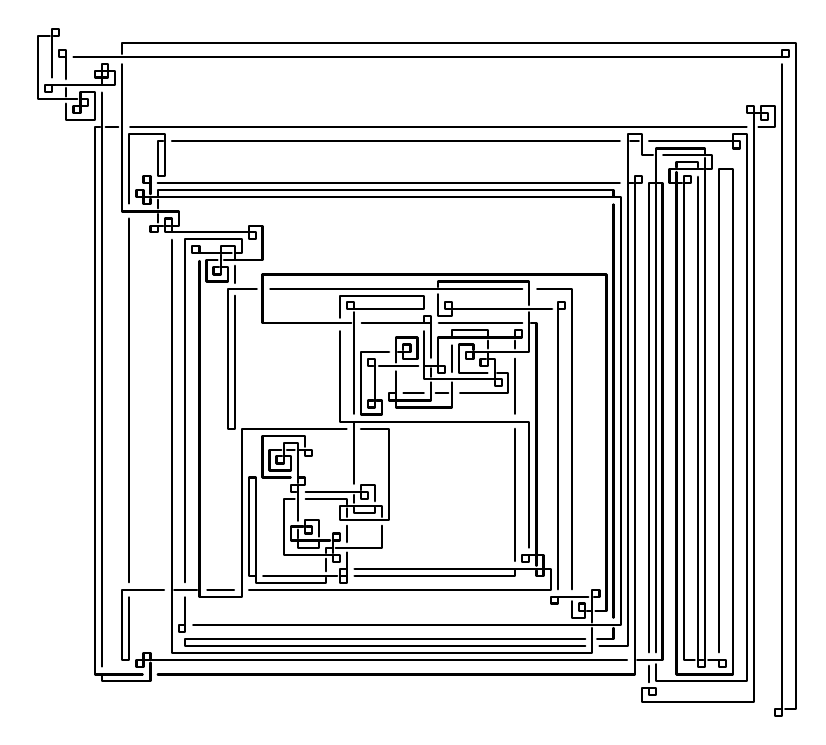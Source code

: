 \definecolor{linkcolor0}{rgb}{0, 0, 0}
\begin{tikzpicture}[line width=.8, line cap=round, line join=round]
  \begin{scope}[color=linkcolor0]
    \draw (8.46, 6.83) -- (8.46, 6.92) -- (8.55, 6.92) -- (8.55, 6.83) -- (8.48, 6.83);
    \draw (8.44, 6.83) -- (8.39, 6.83);
    \draw (8.36, 6.83) -- (8.28, 6.83) -- (8.28, 7.01) -- (8.37, 7.01);
    \draw (8.37, 7.01) -- (8.64, 7.01);
    \draw (8.64, 7.01) -- (8.71, 7.01);
    \draw (8.75, 7.01) -- (8.82, 7.01) -- (8.82, 7.19) -- (8.73, 7.19);
    \draw (8.73, 7.19) -- (8.20, 7.19);
    \draw (8.07, 7.19) -- (7.93, 7.19) -- (7.93, 7.36);
    \draw (7.93, 7.36) -- (7.93, 7.45) -- (7.75, 7.45) -- (7.75, 7.36);
    \draw (7.75, 7.36) -- (7.75, 6.83);
    \draw (7.75, 6.83) -- (7.75, 0.95) -- (7.39, 0.95);
    \draw (7.21, 0.95) -- (2.13, 0.95) -- (2.13, 1.04) -- (7.21, 1.04);
    \draw (7.36, 1.04) -- (7.57, 1.04) -- (7.57, 1.18);
    \draw (7.57, 1.31) -- (7.57, 6.56);
    \draw (7.57, 6.67) -- (7.57, 6.74) -- (1.78, 6.74) -- (1.78, 6.67);
    \draw (1.78, 6.62) -- (1.78, 6.51);
    \draw (1.78, 6.44) -- (1.78, 6.33);
    \draw (1.78, 6.28) -- (1.78, 6.21) -- (1.69, 6.21) -- (1.69, 6.29) -- (1.78, 6.29);
    \draw (1.78, 6.29) -- (1.85, 6.29);
    \draw (1.88, 6.29) -- (1.94, 6.29);
    \draw (1.97, 6.29) -- (2.05, 6.29) -- (2.05, 6.47) -- (1.78, 6.47);
    \draw (1.78, 6.47) -- (1.42, 6.47);
    \draw (1.42, 6.47) -- (1.33, 6.47) -- (1.33, 7.54);
    \draw (1.33, 7.54) -- (1.33, 8.34);
    \draw (1.33, 8.47) -- (1.33, 8.61) -- (9.89, 8.61) -- (9.89, 0.15) -- (9.75, 0.15);
    \draw (9.69, 0.15) -- (9.62, 0.15) -- (9.62, 0.06) -- (9.71, 0.06) -- (9.71, 0.15);
    \draw (9.71, 0.15) -- (9.71, 8.34);
    \draw (9.71, 8.45) -- (9.71, 8.52) -- (9.80, 8.52) -- (9.80, 8.43) -- (9.71, 8.43);
    \draw (9.71, 8.43) -- (1.33, 8.43);
    \draw (1.33, 8.43) -- (0.71, 8.43);
    \draw (0.60, 8.43) -- (0.53, 8.43) -- (0.53, 8.52) -- (0.62, 8.52) -- (0.62, 8.43);
    \draw (0.62, 8.43) -- (0.62, 8.15);
    \draw (0.62, 8.04) -- (0.62, 7.93);
    \draw (0.62, 7.84) -- (0.62, 7.63) -- (0.98, 7.63) -- (0.98, 7.99) -- (0.80, 7.99) -- (0.80, 7.90);
    \draw (0.80, 7.90) -- (0.80, 7.81);
    \draw (0.80, 7.81) -- (0.80, 7.72) -- (0.71, 7.72) -- (0.71, 7.81) -- (0.78, 7.81);
    \draw (0.82, 7.81) -- (0.89, 7.81) -- (0.89, 7.90) -- (0.82, 7.90);
    \draw (0.76, 7.90) -- (0.62, 7.90);
    \draw (0.62, 7.90) -- (0.26, 7.90) -- (0.26, 8.70) -- (0.41, 8.70);
    \draw (0.46, 8.70) -- (0.53, 8.70) -- (0.53, 8.79) -- (0.44, 8.79) -- (0.44, 8.70);
    \draw (0.44, 8.70) -- (0.44, 8.17);
    \draw (0.44, 8.06) -- (0.44, 7.99) -- (0.35, 7.99) -- (0.35, 8.08) -- (0.44, 8.08);
    \draw (0.44, 8.08) -- (0.62, 8.08);
    \draw (0.62, 8.08) -- (1.07, 8.08);
    \draw (1.07, 8.08) -- (1.24, 8.08) -- (1.24, 8.25) -- (1.15, 8.25);
    \draw (1.15, 8.25) -- (1.07, 8.25);
    \draw (1.07, 8.25) -- (0.98, 8.25) -- (0.98, 8.17) -- (1.07, 8.17);
    \draw (1.07, 8.17) -- (1.15, 8.17) -- (1.15, 8.24);
    \draw (1.15, 8.27) -- (1.15, 8.34) -- (1.07, 8.34) -- (1.07, 8.27);
    \draw (1.07, 8.24) -- (1.07, 8.18);
    \draw (1.07, 8.15) -- (1.07, 8.09);
    \draw (1.07, 7.98) -- (1.07, 7.54);
    \draw (1.07, 7.54) -- (1.07, 0.69);
    \draw (1.07, 0.58) -- (1.07, 0.51) -- (1.69, 0.51) -- (1.69, 0.59);
    \draw (1.69, 0.59) -- (1.69, 0.74);
    \draw (1.69, 0.79) -- (1.69, 0.86) -- (1.60, 0.86) -- (1.60, 0.79);
    \draw (1.60, 0.76) -- (1.60, 0.68) -- (1.51, 0.68) -- (1.51, 0.77) -- (1.60, 0.77);
    \draw (1.60, 0.77) -- (1.69, 0.77);
    \draw (1.69, 0.77) -- (7.74, 0.77);
    \draw (7.87, 0.77) -- (8.02, 0.77);
    \draw (8.02, 0.77) -- (8.11, 0.77);
    \draw (8.11, 0.77) -- (8.19, 0.77) -- (8.19, 6.83) -- (8.12, 6.83);
    \draw (8.09, 6.83) -- (8.02, 6.83) -- (8.02, 0.87);
    \draw (8.02, 0.70) -- (8.02, 0.49);
    \draw (8.02, 0.40) -- (8.02, 0.33) -- (8.11, 0.33) -- (8.11, 0.42) -- (8.02, 0.42);
    \draw (8.02, 0.42) -- (7.93, 0.42) -- (7.93, 0.24) -- (9.35, 0.24) -- (9.35, 7.54);
    \draw (9.35, 7.54) -- (9.35, 7.72);
    \draw (9.35, 7.72) -- (9.35, 7.81) -- (9.26, 7.81) -- (9.26, 7.72) -- (9.34, 7.72);
    \draw (9.37, 7.72) -- (9.44, 7.72);
    \draw (9.44, 7.72) -- (9.53, 7.72) -- (9.53, 7.63) -- (9.44, 7.63) -- (9.44, 7.70);
    \draw (9.44, 7.74) -- (9.44, 7.81) -- (9.62, 7.81) -- (9.62, 7.54) -- (9.41, 7.54);
    \draw (9.26, 7.54) -- (1.43, 7.54);
    \draw (1.28, 7.54) -- (1.12, 7.54);
    \draw (1.05, 7.54) -- (0.98, 7.54) -- (0.98, 0.59) -- (1.07, 0.59);
    \draw (1.07, 0.59) -- (1.59, 0.59);
    \draw (1.78, 0.59) -- (7.84, 0.59) -- (7.84, 0.77);
    \draw (7.84, 0.77) -- (7.84, 6.83);
    \draw (7.84, 6.83) -- (7.84, 6.92) -- (7.93, 6.92) -- (7.93, 6.83) -- (7.86, 6.83);
    \draw (7.82, 6.83) -- (7.77, 6.83);
    \draw (7.65, 6.83) -- (1.78, 6.83);
    \draw (1.67, 6.83) -- (1.60, 6.83) -- (1.60, 6.92) -- (1.69, 6.92) -- (1.69, 6.83);
    \draw (1.69, 6.83) -- (1.69, 6.69);
    \draw (1.69, 6.63) -- (1.69, 6.56) -- (1.60, 6.56) -- (1.60, 6.65);
    \draw (1.60, 6.65) -- (1.60, 6.74) -- (1.51, 6.74) -- (1.51, 6.65) -- (1.58, 6.65);
    \draw (1.62, 6.65) -- (1.69, 6.65);
    \draw (1.69, 6.65) -- (1.78, 6.65);
    \draw (1.78, 6.65) -- (7.57, 6.65);
    \draw (7.57, 6.65) -- (7.66, 6.65) -- (7.66, 1.22) -- (7.57, 1.22);
    \draw (7.57, 1.22) -- (7.30, 1.22);
    \draw (7.30, 1.22) -- (2.23, 1.22);
    \draw (2.12, 1.22) -- (2.05, 1.22) -- (2.05, 1.13) -- (2.13, 1.13) -- (2.13, 1.22);
    \draw (2.13, 1.22) -- (2.13, 1.57);
    \draw (2.13, 1.76) -- (2.13, 6.12) -- (2.85, 6.12) -- (2.85, 5.94) -- (2.78, 5.94);
    \draw (2.72, 5.94) -- (2.58, 5.94);
    \draw (2.58, 5.94) -- (2.31, 5.94);
    \draw (2.31, 5.94) -- (2.22, 5.94) -- (2.22, 6.03) -- (2.31, 6.03) -- (2.31, 5.96);
    \draw (2.31, 5.84) -- (2.31, 1.66);
    \draw (2.31, 1.66) -- (2.31, 1.57) -- (2.85, 1.57) -- (2.85, 1.66);
    \draw (2.85, 1.66) -- (2.85, 3.71) -- (4.18, 3.71);
    \draw (4.36, 3.71) -- (4.72, 3.71) -- (4.72, 2.55) -- (4.63, 2.55);
    \draw (4.63, 2.55) -- (4.18, 2.55);
    \draw (4.18, 2.55) -- (4.10, 2.55) -- (4.10, 2.73) -- (4.18, 2.73);
    \draw (4.18, 2.73) -- (4.27, 2.73);
    \draw (4.27, 2.73) -- (4.54, 2.73);
    \draw (4.54, 2.73) -- (4.63, 2.73) -- (4.63, 2.59);
    \draw (4.63, 2.48) -- (4.63, 2.20) -- (4.18, 2.20);
    \draw (4.18, 2.20) -- (4.04, 2.20);
    \draw (3.99, 2.20) -- (3.92, 2.20) -- (3.92, 2.13);
    \draw (3.92, 2.06) -- (3.92, 1.90);
    \draw (3.92, 1.82) -- (3.92, 1.75) -- (3.03, 1.75) -- (3.03, 1.84);
    \draw (3.03, 1.84) -- (3.03, 3.09) -- (2.94, 3.09) -- (2.94, 1.84) -- (3.01, 1.84);
    \draw (3.12, 1.84) -- (3.92, 1.84);
    \draw (3.92, 1.84) -- (4.06, 1.84);
    \draw (4.11, 1.84) -- (4.17, 1.84);
    \draw (4.28, 1.84) -- (6.32, 1.84) -- (6.32, 1.91);
    \draw (6.32, 2.03) -- (6.32, 3.71);
    \draw (6.32, 3.90) -- (6.32, 4.60);
    \draw (6.32, 4.73) -- (6.32, 4.83);
    \draw (6.32, 4.89) -- (6.32, 4.96) -- (6.41, 4.96) -- (6.41, 4.87) -- (6.32, 4.87);
    \draw (6.32, 4.87) -- (5.97, 4.87);
    \draw (5.97, 4.87) -- (5.52, 4.87);
    \draw (5.52, 4.87) -- (5.34, 4.87) -- (5.34, 4.51);
    \draw (5.34, 4.51) -- (5.34, 4.42) -- (5.43, 4.42) -- (5.43, 4.51) -- (5.36, 4.51);
    \draw (5.33, 4.51) -- (5.25, 4.51);
    \draw (5.25, 4.51) -- (5.18, 4.51);
    \draw (5.09, 4.51) -- (4.81, 4.51);
    \draw (4.81, 4.51) -- (4.59, 4.51);
    \draw (4.52, 4.51) -- (4.45, 4.51) -- (4.45, 4.60) -- (4.54, 4.60) -- (4.54, 4.51);
    \draw (4.54, 4.51) -- (4.54, 4.07);
    \draw (4.54, 4.07) -- (4.54, 3.98) -- (4.45, 3.98) -- (4.45, 4.07) -- (4.52, 4.07);
    \draw (4.56, 4.07) -- (4.63, 4.07) -- (4.63, 3.89) -- (4.36, 3.89) -- (4.36, 4.69) -- (4.72, 4.69);
    \draw (4.83, 4.69) -- (4.90, 4.69);
    \draw (4.90, 4.69) -- (4.99, 4.69) -- (4.99, 4.78) -- (4.90, 4.78) -- (4.90, 4.71);
    \draw (4.90, 4.67) -- (4.90, 4.60) -- (5.08, 4.60) -- (5.08, 4.87) -- (4.81, 4.87) -- (4.81, 4.69);
    \draw (4.81, 4.69) -- (4.81, 4.55);
    \draw (4.81, 4.44) -- (4.81, 4.16);
    \draw (4.81, 4.16) -- (4.81, 4.09);
    \draw (4.81, 4.05) -- (4.81, 3.98) -- (5.52, 3.98) -- (5.52, 4.16);
    \draw (5.52, 4.16) -- (5.52, 4.30);
    \draw (5.52, 4.43) -- (5.52, 4.77);
    \draw (5.52, 4.89) -- (5.52, 4.96) -- (5.97, 4.96) -- (5.97, 4.89);
    \draw (5.97, 4.83) -- (5.97, 4.73);
    \draw (5.97, 4.67) -- (5.97, 4.60);
    \draw (5.97, 4.60) -- (5.97, 4.51) -- (5.88, 4.51) -- (5.88, 4.60) -- (5.95, 4.60);
    \draw (5.98, 4.60) -- (6.06, 4.60) -- (6.06, 4.42);
    \draw (6.06, 4.42) -- (6.06, 4.35);
    \draw (6.06, 4.32) -- (6.06, 4.25) -- (6.15, 4.25) -- (6.15, 4.34) -- (6.06, 4.34);
    \draw (6.06, 4.34) -- (5.52, 4.34);
    \draw (5.52, 4.34) -- (5.25, 4.34);
    \draw (5.25, 4.34) -- (5.16, 4.34) -- (5.16, 4.51);
    \draw (5.16, 4.51) -- (5.16, 4.95);
    \draw (5.16, 5.07) -- (5.16, 5.14) -- (5.25, 5.14) -- (5.25, 5.05);
    \draw (5.25, 5.05) -- (5.25, 4.61);
    \draw (5.25, 4.48) -- (5.25, 4.37);
    \draw (5.25, 4.30) -- (5.25, 4.16);
    \draw (5.25, 4.16) -- (5.25, 4.07) -- (4.81, 4.07);
    \draw (4.81, 4.07) -- (4.72, 4.07) -- (4.72, 4.16) -- (4.79, 4.16);
    \draw (4.90, 4.16) -- (5.16, 4.16);
    \draw (5.31, 4.16) -- (5.47, 4.16);
    \draw (5.62, 4.16) -- (6.23, 4.16) -- (6.23, 4.42) -- (6.09, 4.42);
    \draw (5.97, 4.42) -- (5.61, 4.42) -- (5.61, 4.78) -- (5.79, 4.78) -- (5.79, 4.71);
    \draw (5.79, 4.67) -- (5.79, 4.60) -- (5.70, 4.60) -- (5.70, 4.69) -- (5.79, 4.69);
    \draw (5.79, 4.69) -- (5.97, 4.69);
    \draw (5.97, 4.69) -- (6.32, 4.69);
    \draw (6.32, 4.69) -- (6.50, 4.69) -- (6.50, 5.05);
    \draw (6.50, 5.05) -- (6.50, 5.19);
    \draw (6.50, 5.28) -- (6.50, 5.49);
    \draw (6.50, 5.49) -- (6.50, 5.58) -- (5.34, 5.58) -- (5.34, 5.51);
    \draw (5.34, 5.42) -- (5.34, 5.14) -- (5.52, 5.14) -- (5.52, 5.21);
    \draw (5.52, 5.24) -- (5.52, 5.32) -- (5.43, 5.32) -- (5.43, 5.23) -- (5.52, 5.23);
    \draw (5.52, 5.23) -- (6.50, 5.23);
    \draw (6.50, 5.23) -- (6.79, 5.23);
    \draw (6.88, 5.23) -- (6.95, 5.23) -- (6.95, 5.32) -- (6.86, 5.32) -- (6.86, 5.23);
    \draw (6.86, 5.23) -- (6.86, 1.67);
    \draw (6.86, 1.56) -- (6.86, 1.49) -- (6.77, 1.49) -- (6.77, 1.57) -- (6.86, 1.57);
    \draw (6.86, 1.57) -- (7.04, 1.57);
    \draw (7.04, 1.57) -- (7.25, 1.57);
    \draw (7.32, 1.57) -- (7.39, 1.57) -- (7.39, 1.66) -- (7.30, 1.66) -- (7.30, 1.57);
    \draw (7.30, 1.57) -- (7.30, 1.40);
    \draw (7.30, 1.40) -- (7.30, 1.25);
    \draw (7.30, 1.18) -- (7.30, 1.04);
    \draw (7.30, 1.04) -- (7.30, 0.95);
    \draw (7.30, 0.95) -- (7.30, 0.86) -- (1.96, 0.86) -- (1.96, 1.66);
    \draw (1.96, 1.66) -- (1.96, 6.11);
    \draw (1.96, 6.22) -- (1.96, 6.29);
    \draw (1.96, 6.29) -- (1.96, 6.38) -- (1.87, 6.38) -- (1.87, 6.29);
    \draw (1.87, 6.29) -- (1.87, 6.21) -- (1.96, 6.21);
    \draw (1.96, 6.21) -- (2.94, 6.21);
    \draw (2.94, 6.21) -- (3.03, 6.21) -- (3.03, 6.12) -- (2.94, 6.12) -- (2.94, 6.19);
    \draw (2.94, 6.22) -- (2.94, 6.29) -- (3.11, 6.29) -- (3.11, 5.85) -- (2.76, 5.85);
    \draw (2.76, 5.85) -- (2.62, 5.85);
    \draw (2.54, 5.85) -- (2.40, 5.85) -- (2.40, 5.58) -- (2.67, 5.58) -- (2.67, 5.76) -- (2.60, 5.76);
    \draw (2.56, 5.76) -- (2.49, 5.76) -- (2.49, 5.67) -- (2.58, 5.67) -- (2.58, 5.76);
    \draw (2.58, 5.76) -- (2.58, 5.85);
    \draw (2.58, 5.85) -- (2.58, 5.92);
    \draw (2.58, 5.96) -- (2.58, 6.03) -- (2.76, 6.03) -- (2.76, 5.94);
    \draw (2.76, 5.94) -- (2.76, 5.87);
    \draw (2.76, 5.78) -- (2.76, 5.56);
    \draw (2.76, 5.40) -- (2.76, 3.71) -- (2.67, 3.71) -- (2.67, 5.49) -- (2.76, 5.49);
    \draw (2.76, 5.49) -- (3.04, 5.49);
    \draw (3.21, 5.49) -- (5.34, 5.49);
    \draw (5.34, 5.49) -- (6.41, 5.49);
    \draw (6.60, 5.49) -- (7.04, 5.49) -- (7.04, 1.67);
    \draw (7.04, 1.52) -- (7.04, 1.31) -- (7.21, 1.31) -- (7.21, 1.40);
    \draw (7.21, 1.40) -- (7.21, 1.49) -- (7.13, 1.49) -- (7.13, 1.40) -- (7.20, 1.40);
    \draw (7.23, 1.40) -- (7.29, 1.40);
    \draw (7.34, 1.40) -- (7.48, 1.40) -- (7.48, 5.67) -- (3.11, 5.67) -- (3.11, 5.49);
    \draw (3.11, 5.49) -- (3.11, 5.05) -- (4.10, 5.05);
    \draw (4.10, 5.05) -- (4.24, 5.05);
    \draw (4.37, 5.05) -- (5.16, 5.05);
    \draw (5.16, 5.05) -- (5.24, 5.05);
    \draw (5.35, 5.05) -- (6.41, 5.05);
    \draw (6.52, 5.05) -- (6.59, 5.05) -- (6.59, 2.11);
    \draw (6.59, 2.11) -- (6.59, 1.97);
    \draw (6.59, 1.91) -- (6.59, 1.84) -- (6.68, 1.84) -- (6.68, 1.93);
    \draw (6.68, 1.93) -- (6.68, 2.11) -- (6.61, 2.11);
    \draw (6.57, 2.11) -- (6.50, 2.11);
    \draw (6.50, 2.11) -- (6.41, 2.11) -- (6.41, 2.02) -- (6.50, 2.02) -- (6.50, 2.09);
    \draw (6.50, 2.20) -- (6.50, 3.80) -- (6.32, 3.80);
    \draw (6.32, 3.80) -- (4.27, 3.80);
    \draw (4.27, 3.80) -- (4.10, 3.80) -- (4.10, 4.95);
    \draw (4.10, 5.12) -- (4.10, 5.40) -- (5.16, 5.40) -- (5.16, 5.23) -- (4.27, 5.23);
    \draw (4.27, 5.23) -- (4.18, 5.23) -- (4.18, 5.32) -- (4.27, 5.32) -- (4.27, 5.24);
    \draw (4.27, 5.19) -- (4.27, 5.05);
    \draw (4.27, 5.05) -- (4.27, 3.90);
    \draw (4.27, 3.78) -- (4.27, 3.71);
    \draw (4.27, 3.71) -- (4.27, 3.01);
    \draw (4.27, 2.87) -- (4.27, 2.77);
    \draw (4.27, 2.71) -- (4.27, 2.64) -- (4.54, 2.64) -- (4.54, 2.71);
    \draw (4.54, 2.79) -- (4.54, 3.00) -- (4.36, 3.00) -- (4.36, 2.93);
    \draw (4.36, 2.89) -- (4.36, 2.82) -- (4.45, 2.82) -- (4.45, 2.91) -- (4.36, 2.91);
    \draw (4.36, 2.91) -- (4.27, 2.91);
    \draw (4.27, 2.91) -- (3.66, 2.91);
    \draw (3.54, 2.91) -- (3.47, 2.91) -- (3.47, 3.00) -- (3.56, 3.00);
    \draw (3.56, 3.00) -- (3.65, 3.00) -- (3.65, 3.09) -- (3.58, 3.09);
    \draw (3.47, 3.09) -- (3.11, 3.09) -- (3.11, 3.62) -- (3.65, 3.62) -- (3.65, 3.48);
    \draw (3.65, 3.43) -- (3.65, 3.36) -- (3.74, 3.36) -- (3.74, 3.44) -- (3.65, 3.44);
    \draw (3.65, 3.44) -- (3.58, 3.44);
    \draw (3.52, 3.44) -- (3.42, 3.44);
    \draw (3.35, 3.44) -- (3.20, 3.44) -- (3.20, 3.18) -- (3.47, 3.18) -- (3.47, 3.36) -- (3.40, 3.36);
    \draw (3.36, 3.36) -- (3.29, 3.36) -- (3.29, 3.27) -- (3.38, 3.27) -- (3.38, 3.36);
    \draw (3.38, 3.36) -- (3.38, 3.44);
    \draw (3.38, 3.44) -- (3.38, 3.53) -- (3.56, 3.53) -- (3.56, 3.44);
    \draw (3.56, 3.44) -- (3.56, 3.09);
    \draw (3.56, 3.09) -- (3.56, 3.02);
    \draw (3.56, 2.98) -- (3.56, 2.91);
    \draw (3.56, 2.91) -- (3.56, 2.82);
    \draw (3.56, 2.82) -- (3.56, 2.54);
    \draw (3.56, 2.43) -- (3.56, 2.32);
    \draw (3.56, 2.27) -- (3.56, 2.20) -- (3.83, 2.20) -- (3.83, 2.27);
    \draw (3.83, 2.34) -- (3.83, 2.55) -- (3.65, 2.55) -- (3.65, 2.47);
    \draw (3.65, 2.47) -- (3.65, 2.38) -- (3.74, 2.38) -- (3.74, 2.47) -- (3.67, 2.47);
    \draw (3.63, 2.47) -- (3.56, 2.47);
    \draw (3.56, 2.47) -- (3.47, 2.47) -- (3.47, 2.29) -- (3.56, 2.29);
    \draw (3.56, 2.29) -- (3.83, 2.29);
    \draw (3.83, 2.29) -- (3.97, 2.29);
    \draw (4.02, 2.29) -- (4.10, 2.29) -- (4.10, 2.38) -- (4.01, 2.38) -- (4.01, 2.29);
    \draw (4.01, 2.29) -- (4.01, 2.20);
    \draw (4.01, 2.20) -- (4.01, 2.13);
    \draw (4.01, 2.09) -- (4.01, 2.02) -- (4.10, 2.02) -- (4.10, 2.11) -- (4.01, 2.11);
    \draw (4.01, 2.11) -- (3.92, 2.11);
    \draw (3.92, 2.11) -- (3.38, 2.11) -- (3.38, 2.82) -- (3.52, 2.82);
    \draw (3.66, 2.82) -- (4.18, 2.82) -- (4.18, 2.75);
    \draw (4.18, 2.70) -- (4.18, 2.59);
    \draw (4.18, 2.48) -- (4.18, 2.27);
    \draw (4.18, 2.14) -- (4.18, 1.93);
    \draw (4.18, 1.93) -- (4.18, 1.84);
    \draw (4.18, 1.84) -- (4.18, 1.75) -- (4.10, 1.75) -- (4.10, 1.84);
    \draw (4.10, 1.84) -- (4.10, 1.93) -- (4.17, 1.93);
    \draw (4.28, 1.93) -- (6.32, 1.93);
    \draw (6.32, 1.93) -- (6.59, 1.93);
    \draw (6.59, 1.93) -- (6.66, 1.93);
    \draw (6.70, 1.93) -- (6.77, 1.93) -- (6.77, 1.66) -- (2.94, 1.66);
    \draw (2.75, 1.66) -- (2.41, 1.66);
    \draw (2.28, 1.66) -- (2.13, 1.66);
    \draw (2.13, 1.66) -- (1.99, 1.66);
    \draw (1.86, 1.66) -- (1.42, 1.66);
    \draw (1.42, 1.66) -- (1.33, 1.66) -- (1.33, 0.77) -- (1.42, 0.77) -- (1.42, 1.57);
    \draw (1.42, 1.76) -- (1.42, 6.38);
    \draw (1.42, 6.57) -- (1.42, 7.45) -- (1.87, 7.45) -- (1.87, 7.36);
    \draw (1.87, 7.36) -- (1.87, 6.92) -- (1.78, 6.92) -- (1.78, 7.36) -- (1.85, 7.36);
    \draw (1.96, 7.36) -- (7.65, 7.36);
    \draw (7.78, 7.36) -- (7.89, 7.36);
    \draw (8.02, 7.36) -- (9.09, 7.36);
    \draw (9.09, 7.36) -- (9.18, 7.36) -- (9.18, 7.27) -- (9.09, 7.27) -- (9.09, 7.35);
    \draw (9.09, 7.38) -- (9.09, 7.45) -- (9.26, 7.45) -- (9.26, 0.51) -- (8.11, 0.51) -- (8.11, 0.72);
    \draw (8.11, 0.87) -- (8.11, 6.83);
    \draw (8.11, 6.83) -- (8.11, 7.19);
    \draw (8.11, 7.19) -- (8.11, 7.27) -- (8.73, 7.27) -- (8.73, 7.20);
    \draw (8.73, 7.15) -- (8.73, 7.01);
    \draw (8.73, 7.01) -- (8.73, 0.77);
    \draw (8.73, 0.77) -- (8.73, 0.68) -- (8.64, 0.68) -- (8.64, 0.77);
    \draw (8.64, 0.77) -- (8.64, 6.91);
    \draw (8.64, 7.03) -- (8.64, 7.10) -- (8.37, 7.10) -- (8.37, 7.03);
    \draw (8.37, 6.97) -- (8.37, 6.83);
    \draw (8.37, 6.83) -- (8.37, 0.59) -- (9.09, 0.59) -- (9.09, 7.01) -- (8.91, 7.01) -- (8.91, 0.87);
    \draw (8.91, 0.76) -- (8.91, 0.68) -- (9.00, 0.68) -- (9.00, 0.77) -- (8.91, 0.77);
    \draw (8.91, 0.77) -- (8.77, 0.77);
    \draw (8.71, 0.77) -- (8.66, 0.77);
    \draw (8.60, 0.77) -- (8.46, 0.77) -- (8.46, 6.83);
  \end{scope}
\end{tikzpicture}

